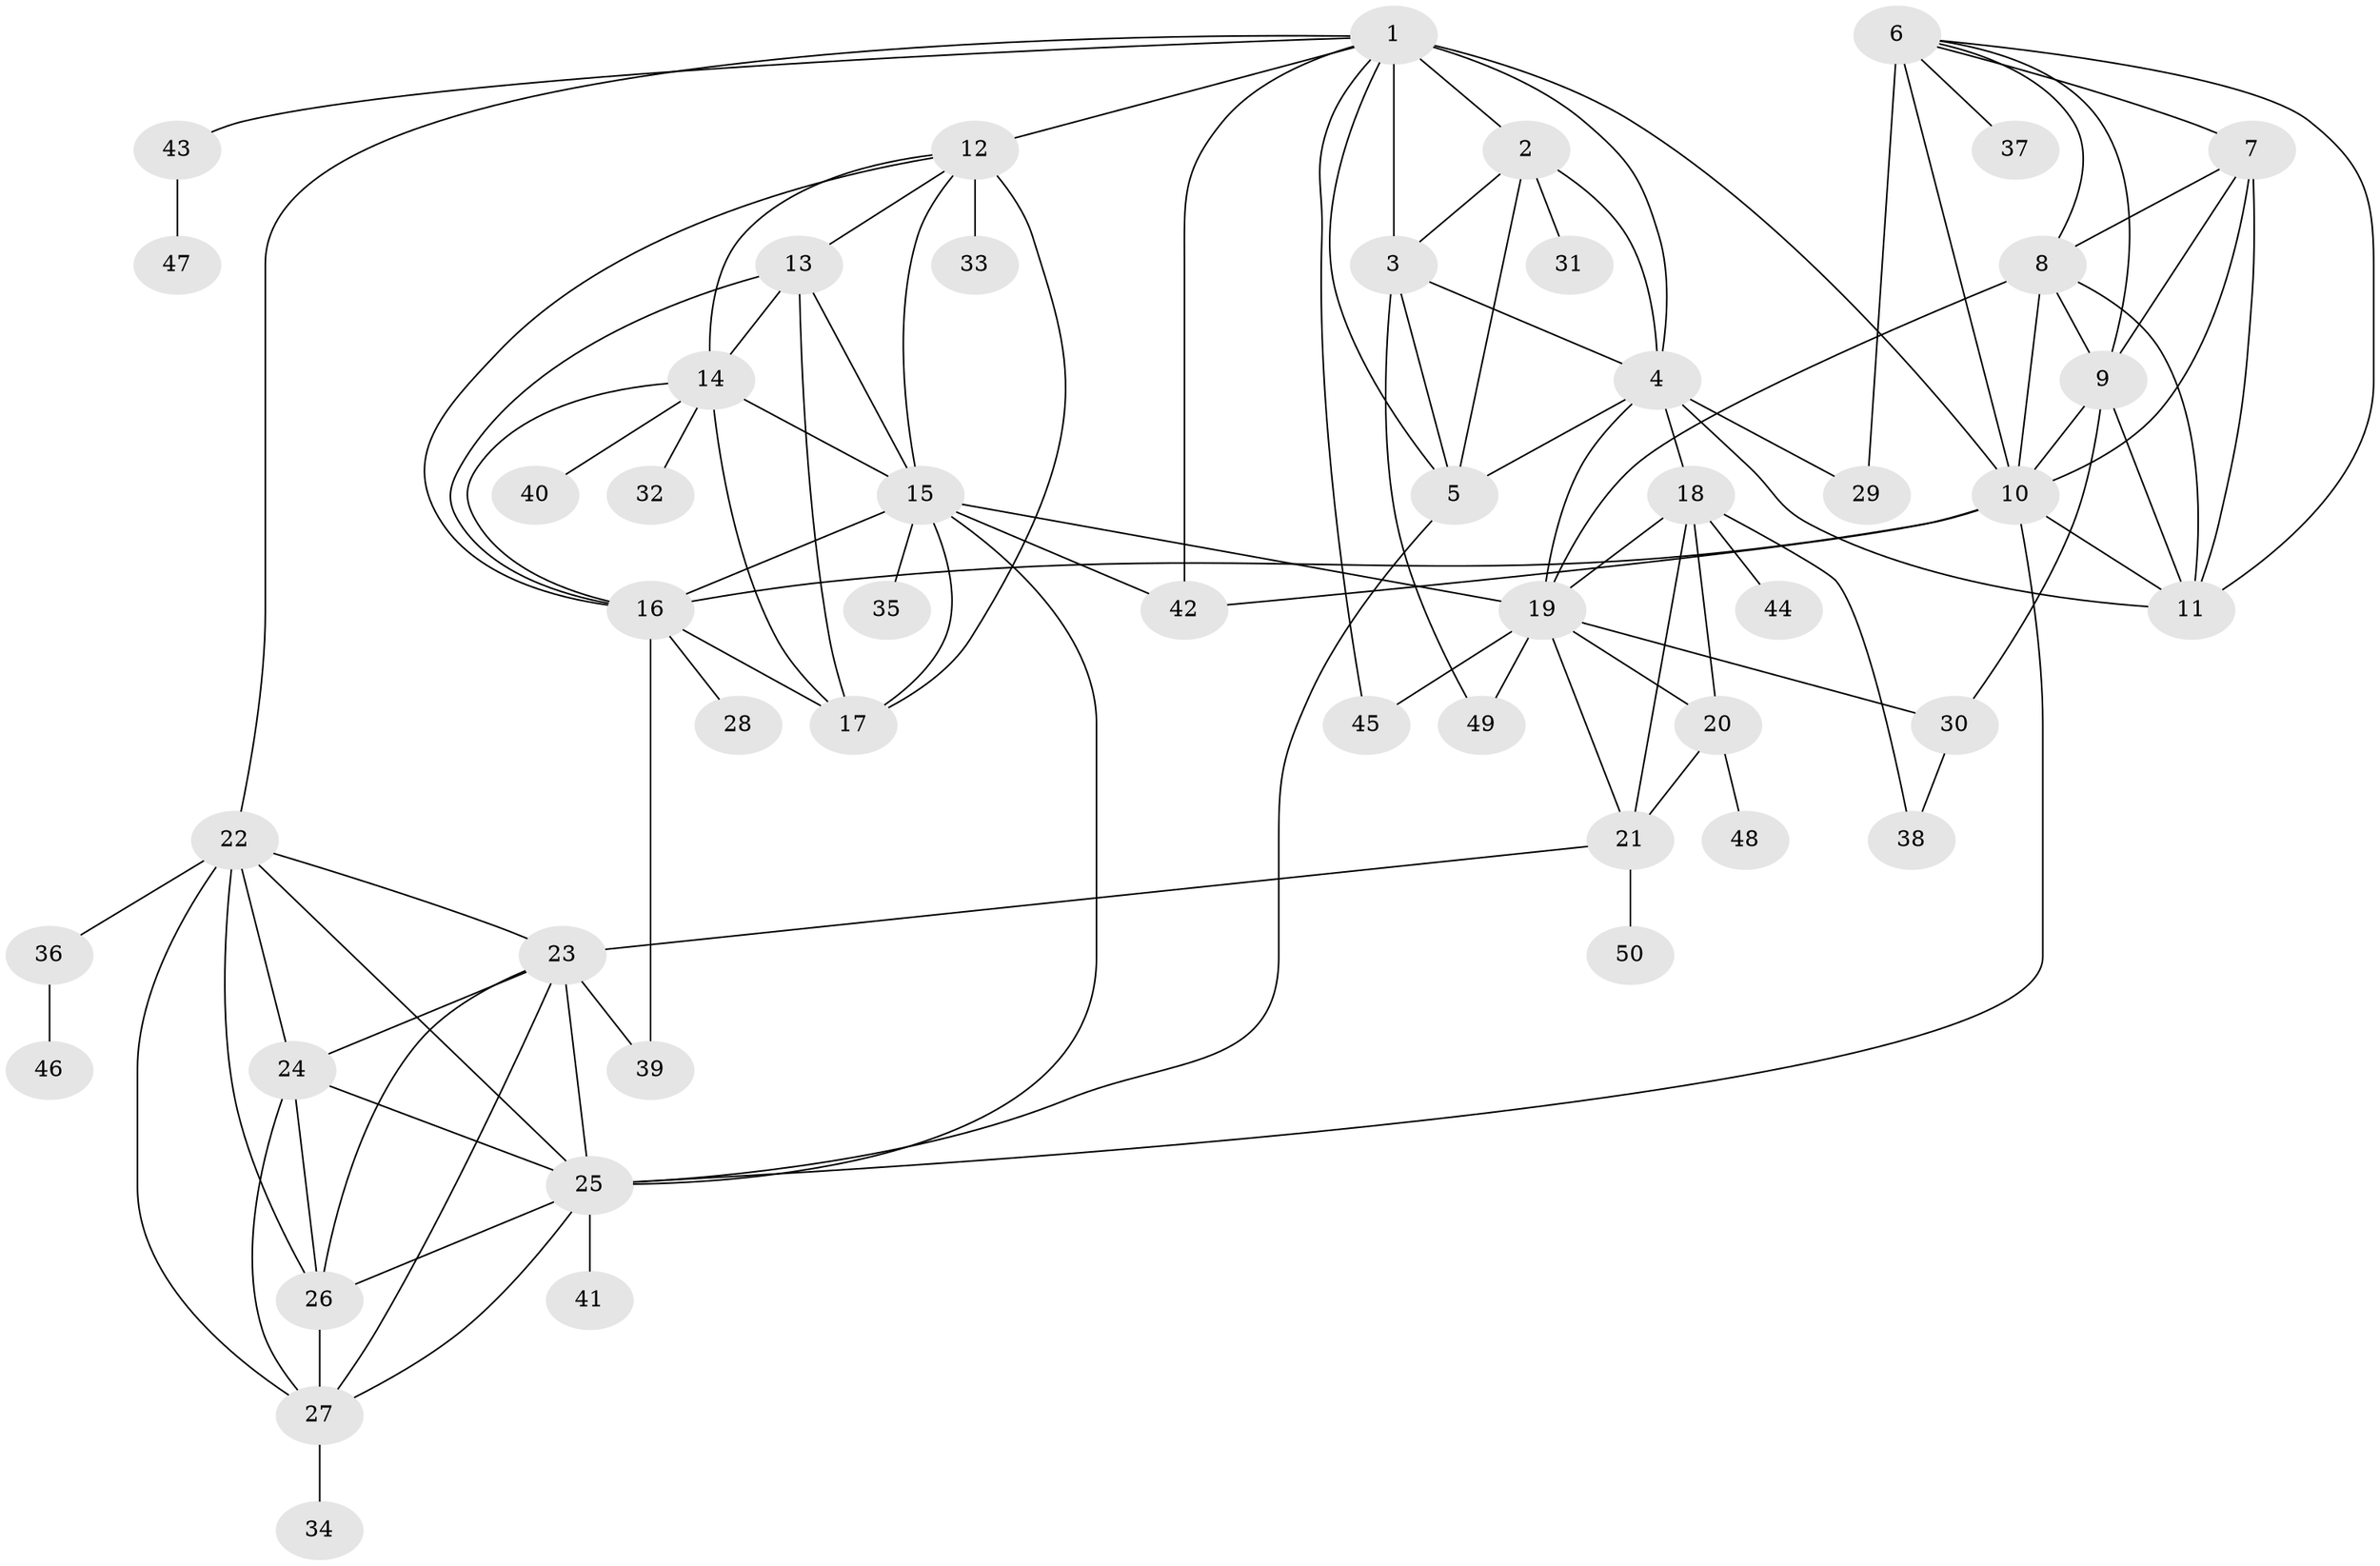 // original degree distribution, {7: 0.056451612903225805, 9: 0.04032258064516129, 14: 0.008064516129032258, 8: 0.024193548387096774, 13: 0.008064516129032258, 6: 0.016129032258064516, 10: 0.024193548387096774, 12: 0.03225806451612903, 5: 0.024193548387096774, 11: 0.008064516129032258, 2: 0.1532258064516129, 1: 0.5725806451612904, 3: 0.03225806451612903}
// Generated by graph-tools (version 1.1) at 2025/52/03/04/25 22:52:28]
// undirected, 50 vertices, 105 edges
graph export_dot {
  node [color=gray90,style=filled];
  1;
  2;
  3;
  4;
  5;
  6;
  7;
  8;
  9;
  10;
  11;
  12;
  13;
  14;
  15;
  16;
  17;
  18;
  19;
  20;
  21;
  22;
  23;
  24;
  25;
  26;
  27;
  28;
  29;
  30;
  31;
  32;
  33;
  34;
  35;
  36;
  37;
  38;
  39;
  40;
  41;
  42;
  43;
  44;
  45;
  46;
  47;
  48;
  49;
  50;
  1 -- 2 [weight=2.0];
  1 -- 3 [weight=2.0];
  1 -- 4 [weight=5.0];
  1 -- 5 [weight=2.0];
  1 -- 10 [weight=1.0];
  1 -- 12 [weight=1.0];
  1 -- 22 [weight=1.0];
  1 -- 42 [weight=2.0];
  1 -- 43 [weight=1.0];
  1 -- 45 [weight=1.0];
  2 -- 3 [weight=1.0];
  2 -- 4 [weight=1.0];
  2 -- 5 [weight=1.0];
  2 -- 31 [weight=3.0];
  3 -- 4 [weight=1.0];
  3 -- 5 [weight=1.0];
  3 -- 49 [weight=1.0];
  4 -- 5 [weight=1.0];
  4 -- 11 [weight=1.0];
  4 -- 18 [weight=1.0];
  4 -- 19 [weight=1.0];
  4 -- 29 [weight=2.0];
  5 -- 25 [weight=1.0];
  6 -- 7 [weight=1.0];
  6 -- 8 [weight=1.0];
  6 -- 9 [weight=1.0];
  6 -- 10 [weight=1.0];
  6 -- 11 [weight=1.0];
  6 -- 29 [weight=6.0];
  6 -- 37 [weight=1.0];
  7 -- 8 [weight=1.0];
  7 -- 9 [weight=1.0];
  7 -- 10 [weight=1.0];
  7 -- 11 [weight=1.0];
  8 -- 9 [weight=1.0];
  8 -- 10 [weight=1.0];
  8 -- 11 [weight=1.0];
  8 -- 19 [weight=1.0];
  9 -- 10 [weight=1.0];
  9 -- 11 [weight=1.0];
  9 -- 30 [weight=1.0];
  10 -- 11 [weight=1.0];
  10 -- 16 [weight=1.0];
  10 -- 25 [weight=1.0];
  10 -- 42 [weight=1.0];
  12 -- 13 [weight=1.0];
  12 -- 14 [weight=1.0];
  12 -- 15 [weight=1.0];
  12 -- 16 [weight=1.0];
  12 -- 17 [weight=1.0];
  12 -- 33 [weight=5.0];
  13 -- 14 [weight=1.0];
  13 -- 15 [weight=1.0];
  13 -- 16 [weight=1.0];
  13 -- 17 [weight=2.0];
  14 -- 15 [weight=1.0];
  14 -- 16 [weight=1.0];
  14 -- 17 [weight=1.0];
  14 -- 32 [weight=1.0];
  14 -- 40 [weight=1.0];
  15 -- 16 [weight=1.0];
  15 -- 17 [weight=1.0];
  15 -- 19 [weight=1.0];
  15 -- 25 [weight=1.0];
  15 -- 35 [weight=1.0];
  15 -- 42 [weight=1.0];
  16 -- 17 [weight=1.0];
  16 -- 28 [weight=1.0];
  16 -- 39 [weight=4.0];
  18 -- 19 [weight=3.0];
  18 -- 20 [weight=3.0];
  18 -- 21 [weight=3.0];
  18 -- 38 [weight=1.0];
  18 -- 44 [weight=1.0];
  19 -- 20 [weight=1.0];
  19 -- 21 [weight=1.0];
  19 -- 30 [weight=1.0];
  19 -- 45 [weight=1.0];
  19 -- 49 [weight=1.0];
  20 -- 21 [weight=1.0];
  20 -- 48 [weight=1.0];
  21 -- 23 [weight=1.0];
  21 -- 50 [weight=3.0];
  22 -- 23 [weight=1.0];
  22 -- 24 [weight=1.0];
  22 -- 25 [weight=1.0];
  22 -- 26 [weight=1.0];
  22 -- 27 [weight=1.0];
  22 -- 36 [weight=2.0];
  23 -- 24 [weight=1.0];
  23 -- 25 [weight=1.0];
  23 -- 26 [weight=1.0];
  23 -- 27 [weight=1.0];
  23 -- 39 [weight=1.0];
  24 -- 25 [weight=1.0];
  24 -- 26 [weight=2.0];
  24 -- 27 [weight=1.0];
  25 -- 26 [weight=1.0];
  25 -- 27 [weight=1.0];
  25 -- 41 [weight=3.0];
  26 -- 27 [weight=1.0];
  27 -- 34 [weight=4.0];
  30 -- 38 [weight=1.0];
  36 -- 46 [weight=1.0];
  43 -- 47 [weight=1.0];
}
